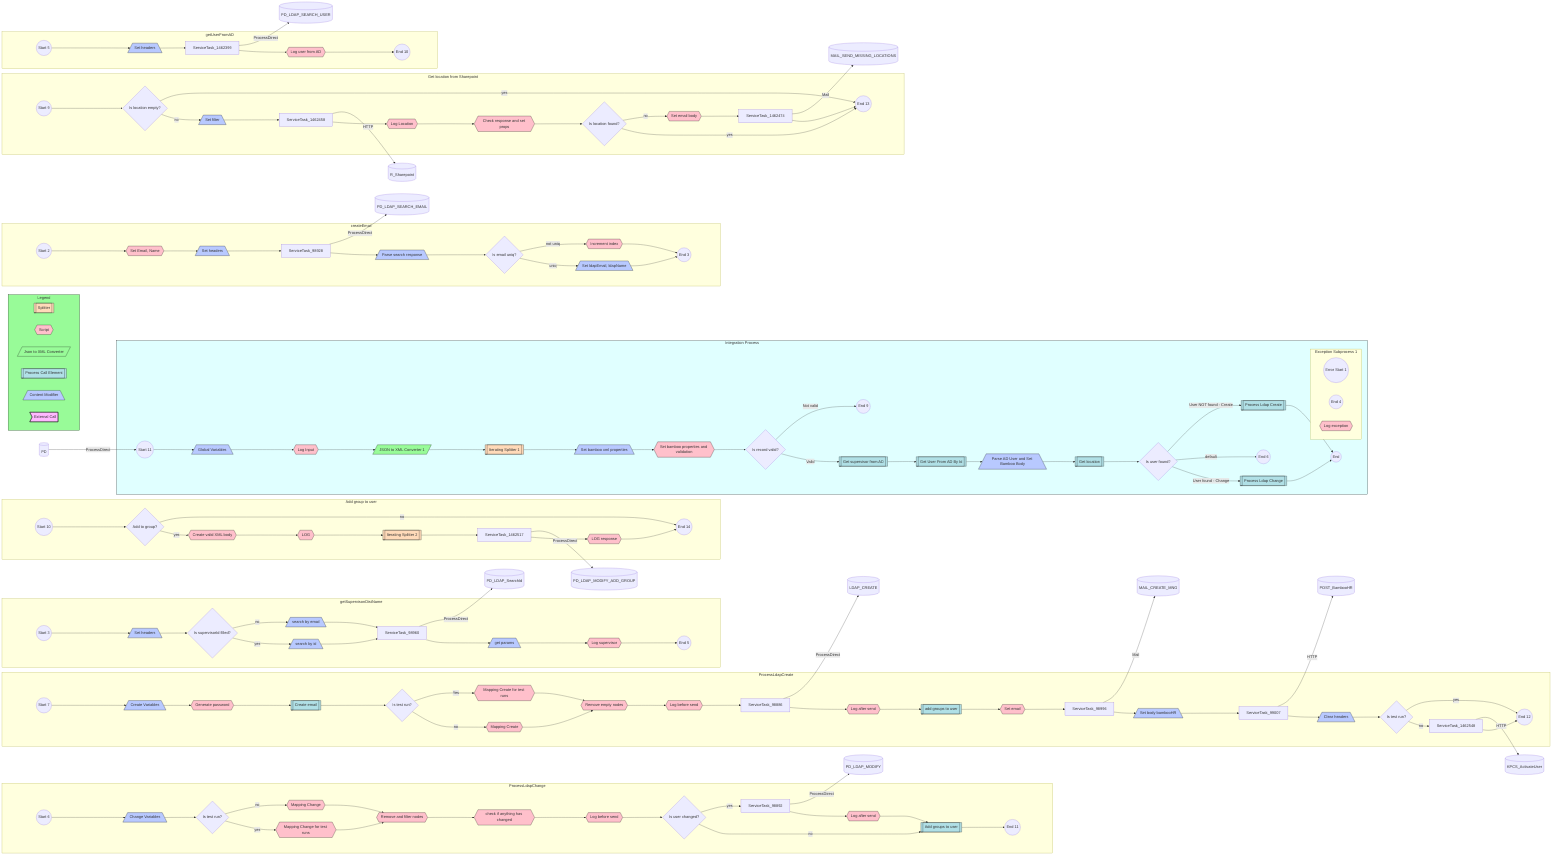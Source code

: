flowchart LR
subgraph Legend
  direction LR
      legendSplitter[[Splitter]]:::classSplitter
    legendScript{{Script}}:::classScript
    legendJsonToXmlConverter[/Json to XML Converter/]:::classJsonToXmlConverter
    legendProcessCallElement[[Process Call Element]]:::classProcessCallElement
    legendEnricher[/Content Modifier\]:::classEnricher
    legendExternalCall>External Call]:::classExternalCall

end
%% PARTICIPANT PD
     Participant_98950[(PD)]
%% PARTICIPANT LDAP_CREATE
     Participant_98890[(LDAP_CREATE)]
%% PARTICIPANT PD_LDAP_MODIFY
     Participant_98897[(PD_LDAP_MODIFY)]
%% PARTICIPANT PD_LDAP_SEARCH_EMAIL
     Participant_98931[(PD_LDAP_SEARCH_EMAIL)]
%% PARTICIPANT PD_LDAP_SearchId
     Participant_98963[(PD_LDAP_SearchId)]
%% PARTICIPANT MAIL_CREATE_MNG
     Participant_98999[(MAIL_CREATE_MNG)]
%% PARTICIPANT POST_BambooHR
     Participant_99010[(POST_BambooHR)]
%% PARTICIPANT PD_LDAP_SEARCH_USER
     Participant_1462402[(PD_LDAP_SEARCH_USER)]
%% PARTICIPANT R_Sharepoint
     Participant_1462461[(R_Sharepoint)]
%% PARTICIPANT MAIL_SEND_MISSING_LOCATIONS
     Participant_1462475[(MAIL_SEND_MISSING_LOCATIONS)]
%% PARTICIPANT PD_LDAP_MODIFY_ADD_GROUP
     Participant_1462516[(PD_LDAP_MODIFY_ADD_GROUP)]
%% PARTICIPANT KPCS_ActivateUser
     Participant_1462551[(KPCS_ActivateUser)]
%% PARTICIPANT getSupervisonDistName
 %% PARTICIPANT Integration Process
 %% PARTICIPANT Add group to user
 %% PARTICIPANT ProcessLdapChange
 %% PARTICIPANT ProcessLdapCreate
 %% PARTICIPANT createEmail
 %% PARTICIPANT Get location from Sharepoint
 %% PARTICIPANT getUserFromAD
 %% bpmn2:messageFlow
%% Protocol: ProcessDirect
%% Address: /lb_ldap_modify_add_prod
    ServiceTask_1462517 -->|ProcessDirect|Participant_1462516
%% bpmn2:messageFlow
%% Protocol: ProcessDirect
%% Address: /lb_ldap_search_prod
    ServiceTask_1462399 -->|ProcessDirect|Participant_1462402
%% bpmn2:messageFlow
%% Protocol: Mail
%% Address: smtp.sendgrid.net:587
    ServiceTask_1462474 -->|Mail|Participant_1462475
%% bpmn2:messageFlow
%% Protocol: Mail
%% Address: smtp.sendgrid.net:587
    ServiceTask_98996 -->|Mail|Participant_98999
%% bpmn2:messageFlow
%% Protocol: ProcessDirect
%% Address: /lb_ldap_search_prod
    ServiceTask_98928 -->|ProcessDirect|Participant_98931
%% bpmn2:messageFlow
%% Protocol: HTTP
    ServiceTask_99007 -->|HTTP|Participant_99010
%% bpmn2:messageFlow
%% Protocol: ProcessDirect
%% Address: /bambooADupsertPROD
    Participant_98950 -->|ProcessDirect|StartEvent_1462603
%% bpmn2:messageFlow
%% Protocol: ProcessDirect
%% Address: /lb_ldap_insert_prod
    ServiceTask_98886 -->|ProcessDirect|Participant_98890
%% bpmn2:messageFlow
%% Protocol: ProcessDirect
%% Address: /lb_ldap_modify_prod
    ServiceTask_98892 -->|ProcessDirect|Participant_98897
%% bpmn2:messageFlow
%% Protocol: ProcessDirect
%% Address: /lb_ldap_search_prod
    ServiceTask_98960 -->|ProcessDirect|Participant_98963
%% bpmn2:messageFlow
%% Protocol: HTTP
%% Address: https://525f73e9-df61-4fff-8f59-8f96f04bafc0.webhook.ne.azure-automation.net/webhooks
    ServiceTask_1462548 -->|HTTP|Participant_1462551
%% bpmn2:messageFlow
%% Protocol: HTTP
    ServiceTask_1462458 -->|HTTP|Participant_1462461
%%Process
  subgraph Process_98956[getSupervisonDistName]
   direction LR
%% Start Event
     StartEvent_98957((Start 3))
%% End Event
     EndEvent_98958((End 5))
%% callActivity: Script
     CallActivity_1462497{{Log supervisor}}:::classScript
%% callActivity: Enricher
     CallActivity_1462484[/search by id\]:::classEnricher
%% callActivity: Enricher
     CallActivity_98969[/get params\]:::classEnricher
%% callActivity: Enricher
     CallActivity_1462388[/Set headers\]:::classEnricher
%% callActivity: Enricher
     CallActivity_1462487[/search by email\]:::classEnricher
%% ExclusiveGateway
     ExclusiveGateway_1462481{Is supervisorId filled?}
%%Service Task     ServiceTask_98960[search]
%% bpmn2:sequenceFlow
    StartEvent_98957 -->CallActivity_1462388
%% bpmn2:sequenceFlow
    CallActivity_1462497 -->EndEvent_98958
%% bpmn2:sequenceFlow
    ServiceTask_98960 -->CallActivity_98969
%% bpmn2:sequenceFlow
    CallActivity_1462484 -->ServiceTask_98960
%% bpmn2:sequenceFlow
    CallActivity_98969 -->CallActivity_1462497
%% bpmn2:sequenceFlow
    CallActivity_1462388 -->ExclusiveGateway_1462481
%% bpmn2:sequenceFlow
    CallActivity_1462487 -->ServiceTask_98960
%% bpmn2:sequenceFlow
%% Protocol: no
    ExclusiveGateway_1462481 -->|no|CallActivity_1462487
%% bpmn2:sequenceFlow
%% Protocol: yes
    ExclusiveGateway_1462481 -->|yes|CallActivity_1462484
  end
%%Process
  subgraph Process_1[Integration Process]
   direction LR
%% Start Event
     StartEvent_1462603((Start 11))
%% End Event
     EndEvent_1462386((End 9))
%% End Event
     EndEvent_98990((End 6))
%% End Event
     EndEvent_2((End))
%% callActivity: Script
     CallActivity_22{{Log Input}}:::classScript
%% callActivity: Script
     CallActivity_98899{{Set bamboo properties and validation}}:::classScript
%% callActivity: Splitter
     CallActivity_13[[Iterating Splitter 1]]:::classSplitter
%% callActivity: JsonToXmlConverter
     CallActivity_9[/JSON to XML Converter 1/]:::classJsonToXmlConverter
%% callActivity: ProcessCallElement
     CallActivity_1462449[[Get location]]:::classProcessCallElement
%% callActivity: ProcessCallElement
     CallActivity_1462428[[Process Ldap Create]]:::classProcessCallElement
%% callActivity: ProcessCallElement
     CallActivity_1462419[[Process Ldap Change]]:::classProcessCallElement
%% callActivity: ProcessCallElement
     CallActivity_98985[[Get supervisor from AD]]:::classProcessCallElement
%% callActivity: ProcessCallElement
     CallActivity_1462404[[Get User From AD By Id]]:::classProcessCallElement
%% callActivity: Enricher
     CallActivity_17[/Global Variables\]:::classEnricher
%% callActivity: Enricher
     CallActivity_4973[/Set bamboo xml properties\]:::classEnricher
%% callActivity: Enricher
     CallActivity_4975[/Parse AD User and Set Bamboo Body\]:::classEnricher
%% ExclusiveGateway
     ExclusiveGateway_4977{Is user found?}
%% ExclusiveGateway
     ExclusiveGateway_1462383{Is record valid?}
%% Subprocess: Exception Subprocess 1
  subgraph SubProcess_213[Exception Subprocess 1]
    direction LR
%% Start Event
     StartEvent_214((Error Start 1))
%% End Event
     EndEvent_98952((End 4))
%% callActivity: Script
     CallActivity_219{{Log exception}}:::classScript
  end
%% bpmn2:sequenceFlow
    CallActivity_22 -->CallActivity_9
%% bpmn2:sequenceFlow
    CallActivity_98899 -->ExclusiveGateway_1462383
%% bpmn2:sequenceFlow
    StartEvent_1462603 -->CallActivity_17
%% bpmn2:sequenceFlow
    CallActivity_13 -->CallActivity_4973
%% bpmn2:sequenceFlow
    CallActivity_9 -->CallActivity_13
%% bpmn2:sequenceFlow
    CallActivity_1462449 -->ExclusiveGateway_4977
%% bpmn2:sequenceFlow
    CallActivity_1462428 -->EndEvent_2
%% bpmn2:sequenceFlow
    CallActivity_1462419 -->EndEvent_2
%% bpmn2:sequenceFlow
    CallActivity_98985 -->CallActivity_1462404
%% bpmn2:sequenceFlow
    CallActivity_1462404 -->CallActivity_4975
%% bpmn2:sequenceFlow
    CallActivity_17 -->CallActivity_22
%% bpmn2:sequenceFlow
    CallActivity_4973 -->CallActivity_98899
%% bpmn2:sequenceFlow
    CallActivity_4975 -->CallActivity_1462449
%% bpmn2:sequenceFlow
%% Protocol: User NOT found - Create
    ExclusiveGateway_4977 -->|User NOT found - Create|CallActivity_1462428
%% bpmn2:sequenceFlow
%% Protocol: default
    ExclusiveGateway_4977 -->|default|EndEvent_98990
%% bpmn2:sequenceFlow
%% Protocol: User found - Change
    ExclusiveGateway_4977 -->|User found - Change|CallActivity_1462419
%% bpmn2:sequenceFlow
%% Protocol: Not valid
    ExclusiveGateway_1462383 -->|Not valid|EndEvent_1462386
%% bpmn2:sequenceFlow
%% Protocol: Valid
    ExclusiveGateway_1462383 -->|Valid|CallActivity_98985
  end
%%Process
  subgraph Process_1462506[Add group to user]
   direction LR
%% Start Event
     StartEvent_1462507((Start 10))
%% End Event
     EndEvent_1462508((End 14))
%% callActivity: Script
     CallActivity_1462528{{LOG}}:::classScript
%% callActivity: Script
     CallActivity_1462522{{Create valid XML body}}:::classScript
%% callActivity: Script
     CallActivity_1462520{{LOG response}}:::classScript
%% callActivity: Splitter
     CallActivity_1462513[[Iterating Splitter 2]]:::classSplitter
%% ExclusiveGateway
     ExclusiveGateway_1462540{Add to group?}
%%Service Task     ServiceTask_1462517[ldap modify-add]
%% bpmn2:sequenceFlow
    StartEvent_1462507 -->ExclusiveGateway_1462540
%% bpmn2:sequenceFlow
    CallActivity_1462528 -->CallActivity_1462513
%% bpmn2:sequenceFlow
    CallActivity_1462522 -->CallActivity_1462528
%% bpmn2:sequenceFlow
    CallActivity_1462520 -->EndEvent_1462508
%% bpmn2:sequenceFlow
    ServiceTask_1462517 -->CallActivity_1462520
%% bpmn2:sequenceFlow
    CallActivity_1462513 -->ServiceTask_1462517
%% bpmn2:sequenceFlow
%% Protocol: no
    ExclusiveGateway_1462540 -->|no|EndEvent_1462508
%% bpmn2:sequenceFlow
%% Protocol: yes
    ExclusiveGateway_1462540 -->|yes|CallActivity_1462522
  end
%%Process
  subgraph Process_1462415[ProcessLdapChange]
   direction LR
%% Start Event
     StartEvent_1462416((Start 6))
%% End Event
     EndEvent_1462417((End 11))
%% callActivity: Script
     CallActivity_1462439{{Mapping Change for test runs}}:::classScript
%% callActivity: Script
     CallActivity_4984{{Remove and filter nodes}}:::classScript
%% callActivity: Script
     CallActivity_1462479{{check if anything has changed}}:::classScript
%% callActivity: Script
     CallActivity_98893{{Log after send}}:::classScript
%% callActivity: Script
     CallActivity_4987{{Log before send}}:::classScript
%% callActivity: Script
     CallActivity_1462598{{Mapping Change}}:::classScript
%% callActivity: ProcessCallElement
     CallActivity_1462502[[Add groups to user]]:::classProcessCallElement
%% callActivity: Enricher
     CallActivity_4990[/Change Variables\]:::classEnricher
%% ExclusiveGateway
     ExclusiveGateway_1462594{Is test run?}
%% ExclusiveGateway
     ExclusiveGateway_1462544{Is user changed?}
%%Service Task     ServiceTask_98892[ldap change]
%% bpmn2:sequenceFlow
    StartEvent_1462416 -->CallActivity_4990
%% bpmn2:sequenceFlow
    CallActivity_1462439 -->CallActivity_4984
%% bpmn2:sequenceFlow
    CallActivity_4984 -->CallActivity_1462479
%% bpmn2:sequenceFlow
    CallActivity_1462479 -->CallActivity_4987
%% bpmn2:sequenceFlow
    CallActivity_98893 -->CallActivity_1462502
%% bpmn2:sequenceFlow
    CallActivity_4987 -->ExclusiveGateway_1462544
%% bpmn2:sequenceFlow
    CallActivity_1462598 -->CallActivity_4984
%% bpmn2:sequenceFlow
    ServiceTask_98892 -->CallActivity_98893
%% bpmn2:sequenceFlow
    CallActivity_1462502 -->EndEvent_1462417
%% bpmn2:sequenceFlow
    CallActivity_4990 -->ExclusiveGateway_1462594
%% bpmn2:sequenceFlow
%% Protocol: no
    ExclusiveGateway_1462594 -->|no|CallActivity_1462598
%% bpmn2:sequenceFlow
%% Protocol: yes
    ExclusiveGateway_1462594 -->|yes|CallActivity_1462439
%% bpmn2:sequenceFlow
%% Protocol: yes
    ExclusiveGateway_1462544 -->|yes|ServiceTask_98892
%% bpmn2:sequenceFlow
%% Protocol: no
    ExclusiveGateway_1462544 -->|no|CallActivity_1462502
  end
%%Process
  subgraph Process_1462424[ProcessLdapCreate]
   direction LR
%% Start Event
     StartEvent_1462425((Start 7))
%% End Event
     EndEvent_1462426((End 12))
%% callActivity: Script
     CallActivity_98946{{Generate password}}:::classScript
%% callActivity: Script
     CallActivity_4999{{Remove empty nodes}}:::classScript
%% callActivity: Script
     CallActivity_98994{{Set email}}:::classScript
%% callActivity: Script
     CallActivity_98884{{Log after send}}:::classScript
%% callActivity: Script
     CallActivity_5002{{Log before send}}:::classScript
%% callActivity: Script
     CallActivity_1462435{{Mapping Create}}:::classScript
%% callActivity: Script
     CallActivity_1462586{{Mapping Create for test runs}}:::classScript
%% callActivity: ProcessCallElement
     CallActivity_98924[[Create email]]:::classProcessCallElement
%% callActivity: ProcessCallElement
     CallActivity_1462526[[add groups to user]]:::classProcessCallElement
%% callActivity: Enricher
     CallActivity_4993[/Create Variables\]:::classEnricher
%% callActivity: Enricher
     CallActivity_99004[/Set body bambooHR\]:::classEnricher
%% callActivity: Enricher
     CallActivity_1462553[/Clear headers\]:::classEnricher
%% ExclusiveGateway
     ExclusiveGateway_1462583{Is test run?}
%% ExclusiveGateway
     ExclusiveGateway_1462589{Is test run?}
%%Service Task     ServiceTask_98886[ldal create]
%%Service Task     ServiceTask_1462548[activate user webhook]
%%Service Task     ServiceTask_99007[update email]
%%Service Task     ServiceTask_98996[Send 1]
%% bpmn2:sequenceFlow
    StartEvent_1462425 -->CallActivity_4993
%% bpmn2:sequenceFlow
    CallActivity_98946 -->CallActivity_98924
%% bpmn2:sequenceFlow
    CallActivity_4999 -->CallActivity_5002
%% bpmn2:sequenceFlow
    CallActivity_98994 -->ServiceTask_98996
%% bpmn2:sequenceFlow
    CallActivity_98884 -->CallActivity_1462526
%% bpmn2:sequenceFlow
    CallActivity_5002 -->ServiceTask_98886
%% bpmn2:sequenceFlow
    CallActivity_1462435 -->CallActivity_4999
%% bpmn2:sequenceFlow
    CallActivity_1462586 -->CallActivity_4999
%% bpmn2:sequenceFlow
    CallActivity_98924 -->ExclusiveGateway_1462583
%% bpmn2:sequenceFlow
    ServiceTask_98886 -->CallActivity_98884
%% bpmn2:sequenceFlow
    ServiceTask_1462548 -->EndEvent_1462426
%% bpmn2:sequenceFlow
    ServiceTask_99007 -->CallActivity_1462553
%% bpmn2:sequenceFlow
    ServiceTask_98996 -->CallActivity_99004
%% bpmn2:sequenceFlow
    CallActivity_1462526 -->CallActivity_98994
%% bpmn2:sequenceFlow
    CallActivity_4993 -->CallActivity_98946
%% bpmn2:sequenceFlow
    CallActivity_99004 -->ServiceTask_99007
%% bpmn2:sequenceFlow
    CallActivity_1462553 -->ExclusiveGateway_1462589
%% bpmn2:sequenceFlow
%% Protocol: Yes
    ExclusiveGateway_1462583 -->|Yes|CallActivity_1462586
%% bpmn2:sequenceFlow
%% Protocol: no
    ExclusiveGateway_1462583 -->|no|CallActivity_1462435
%% bpmn2:sequenceFlow
%% Protocol: yes
    ExclusiveGateway_1462589 -->|yes|EndEvent_1462426
%% bpmn2:sequenceFlow
%% Protocol: no
    ExclusiveGateway_1462589 -->|no|ServiceTask_1462548
  end
%%Process
  subgraph Process_98901[createEmail]
   direction LR
%% Start Event
     StartEvent_98902((Start 2))
%% End Event
     EndEvent_98903((End 3))
%% callActivity: Script
     CallActivity_98918{{Set Email, Name}}:::classScript
%% callActivity: Script
     CallActivity_98941{{Increment index}}:::classScript
%% callActivity: Enricher
     CallActivity_98938[/Set ldapEmail, ldapName\]:::classEnricher
%% callActivity: Enricher
     CallActivity_98933[/Parse search response\]:::classEnricher
%% callActivity: Enricher
     CallActivity_1462406[/Set headers\]:::classEnricher
%% ExclusiveGateway
     ExclusiveGateway_98935{Is email uniq?}
%%Service Task     ServiceTask_98928[ldap search by email]
%% bpmn2:sequenceFlow
    StartEvent_98902 -->CallActivity_98918
%% bpmn2:sequenceFlow
    CallActivity_98918 -->CallActivity_1462406
%% bpmn2:sequenceFlow
    CallActivity_98941 -->EndEvent_98903
%% bpmn2:sequenceFlow
    ServiceTask_98928 -->CallActivity_98933
%% bpmn2:sequenceFlow
    CallActivity_98938 -->EndEvent_98903
%% bpmn2:sequenceFlow
    CallActivity_98933 -->ExclusiveGateway_98935
%% bpmn2:sequenceFlow
    CallActivity_1462406 -->ServiceTask_98928
%% bpmn2:sequenceFlow
%% Protocol: not uniq
    ExclusiveGateway_98935 -->|not uniq|CallActivity_98941
%% bpmn2:sequenceFlow
%% Protocol: uniq
    ExclusiveGateway_98935 -->|uniq|CallActivity_98938
  end
%%Process
  subgraph Process_1462451[Get location from Sharepoint]
   direction LR
%% Start Event
     StartEvent_1462452((Start 9))
%% End Event
     EndEvent_1462453((End 13))
%% callActivity: Script
     CallActivity_1462472{{Set email body}}:::classScript
%% callActivity: Script
     CallActivity_1462463{{Log Location}}:::classScript
%% callActivity: Script
     CallActivity_1462466{{Check response and set props}}:::classScript
%% callActivity: Enricher
     CallActivity_1462455[/Set filter\]:::classEnricher
%% ExclusiveGateway
     ExclusiveGateway_1462469{Is location found?}
%% ExclusiveGateway
     ExclusiveGateway_1462490{Is location empty?}
%%Service Task     ServiceTask_1462458[Get Location Info]
%%Service Task     ServiceTask_1462474[Send 2]
%% bpmn2:sequenceFlow
    StartEvent_1462452 -->ExclusiveGateway_1462490
%% bpmn2:sequenceFlow
    CallActivity_1462472 -->ServiceTask_1462474
%% bpmn2:sequenceFlow
    CallActivity_1462463 -->CallActivity_1462466
%% bpmn2:sequenceFlow
    CallActivity_1462466 -->ExclusiveGateway_1462469
%% bpmn2:sequenceFlow
    ServiceTask_1462458 -->CallActivity_1462463
%% bpmn2:sequenceFlow
    ServiceTask_1462474 -->EndEvent_1462453
%% bpmn2:sequenceFlow
    CallActivity_1462455 -->ServiceTask_1462458
%% bpmn2:sequenceFlow
%% Protocol: no
    ExclusiveGateway_1462469 -->|no|CallActivity_1462472
%% bpmn2:sequenceFlow
%% Protocol: yes
    ExclusiveGateway_1462469 -->|yes|EndEvent_1462453
%% bpmn2:sequenceFlow
%% Protocol: yes
    ExclusiveGateway_1462490 -->|yes|EndEvent_1462453
%% bpmn2:sequenceFlow
%% Protocol: no
    ExclusiveGateway_1462490 -->|no|CallActivity_1462455
  end
%%Process
  subgraph Process_1462392[getUserFromAD]
   direction LR
%% Start Event
     StartEvent_1462393((Start 5))
%% End Event
     EndEvent_1462394((End 10))
%% callActivity: Script
     CallActivity_1462494{{Log user from AD}}:::classScript
%% callActivity: Enricher
     CallActivity_1462396[/Set headers\]:::classEnricher
%%Service Task     ServiceTask_1462399[Search user]
%% bpmn2:sequenceFlow
    StartEvent_1462393 -->CallActivity_1462396
%% bpmn2:sequenceFlow
    CallActivity_1462494 -->EndEvent_1462394
%% bpmn2:sequenceFlow
    ServiceTask_1462399 -->CallActivity_1462494
%% bpmn2:sequenceFlow
    CallActivity_1462396 -->ServiceTask_1462399
  end

classDef classSplitter stroke:#000,fill:#FFDAB9;

      classDef classScript stroke:#000,fill:#FFC0CB;

      classDef classJsonToXmlConverter stroke:#000,fill:#98FB98;

      classDef classProcessCallElement stroke:#000,fill:#B0E0E6;

      classDef classEnricher stroke:#000,fill:#b8c9ff;

      classDef classExternalCall stroke:#000,fill:#ffb8ff;

      classDef classDefault stroke:#000,fill:#FF0000;

      style Process_1 fill:#E0FFFF,stroke:#000;

      style Legend fill:#98FB98,stroke:#000;